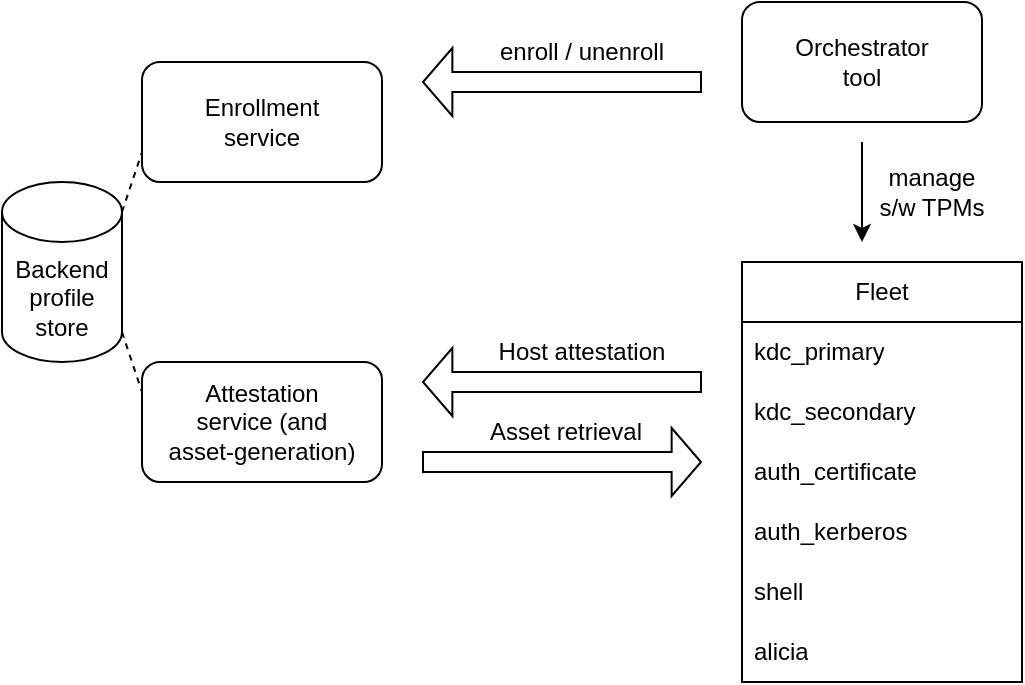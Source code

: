 <mxfile version="28.1.1">
  <diagram name="Page-1" id="QS7XU-vZpg2j_e5mMCKw">
    <mxGraphModel dx="1150" dy="933" grid="1" gridSize="10" guides="1" tooltips="1" connect="1" arrows="1" fold="1" page="1" pageScale="1" pageWidth="850" pageHeight="1100" math="0" shadow="0">
      <root>
        <mxCell id="0" />
        <mxCell id="1" parent="0" />
        <mxCell id="mH8VWEtthC-G29uqr_Kr-1" value="Fleet" style="swimlane;fontStyle=0;childLayout=stackLayout;horizontal=1;startSize=30;horizontalStack=0;resizeParent=1;resizeParentMax=0;resizeLast=0;collapsible=1;marginBottom=0;whiteSpace=wrap;html=1;" vertex="1" parent="1">
          <mxGeometry x="440" y="240" width="140" height="210" as="geometry">
            <mxRectangle x="470" y="260" width="70" height="30" as="alternateBounds" />
          </mxGeometry>
        </mxCell>
        <mxCell id="mH8VWEtthC-G29uqr_Kr-2" value="kdc_primary" style="text;strokeColor=none;fillColor=none;align=left;verticalAlign=middle;spacingLeft=4;spacingRight=4;overflow=hidden;points=[[0,0.5],[1,0.5]];portConstraint=eastwest;rotatable=0;whiteSpace=wrap;html=1;" vertex="1" parent="mH8VWEtthC-G29uqr_Kr-1">
          <mxGeometry y="30" width="140" height="30" as="geometry" />
        </mxCell>
        <mxCell id="mH8VWEtthC-G29uqr_Kr-3" value="kdc_secondary" style="text;strokeColor=none;fillColor=none;align=left;verticalAlign=middle;spacingLeft=4;spacingRight=4;overflow=hidden;points=[[0,0.5],[1,0.5]];portConstraint=eastwest;rotatable=0;whiteSpace=wrap;html=1;" vertex="1" parent="mH8VWEtthC-G29uqr_Kr-1">
          <mxGeometry y="60" width="140" height="30" as="geometry" />
        </mxCell>
        <mxCell id="mH8VWEtthC-G29uqr_Kr-5" value="auth_certificate" style="text;strokeColor=none;fillColor=none;align=left;verticalAlign=middle;spacingLeft=4;spacingRight=4;overflow=hidden;points=[[0,0.5],[1,0.5]];portConstraint=eastwest;rotatable=0;whiteSpace=wrap;html=1;" vertex="1" parent="mH8VWEtthC-G29uqr_Kr-1">
          <mxGeometry y="90" width="140" height="30" as="geometry" />
        </mxCell>
        <mxCell id="mH8VWEtthC-G29uqr_Kr-4" value="auth_kerberos" style="text;strokeColor=none;fillColor=none;align=left;verticalAlign=middle;spacingLeft=4;spacingRight=4;overflow=hidden;points=[[0,0.5],[1,0.5]];portConstraint=eastwest;rotatable=0;whiteSpace=wrap;html=1;" vertex="1" parent="mH8VWEtthC-G29uqr_Kr-1">
          <mxGeometry y="120" width="140" height="30" as="geometry" />
        </mxCell>
        <mxCell id="mH8VWEtthC-G29uqr_Kr-6" value="shell" style="text;strokeColor=none;fillColor=none;align=left;verticalAlign=middle;spacingLeft=4;spacingRight=4;overflow=hidden;points=[[0,0.5],[1,0.5]];portConstraint=eastwest;rotatable=0;whiteSpace=wrap;html=1;" vertex="1" parent="mH8VWEtthC-G29uqr_Kr-1">
          <mxGeometry y="150" width="140" height="30" as="geometry" />
        </mxCell>
        <mxCell id="mH8VWEtthC-G29uqr_Kr-7" value="alicia" style="text;strokeColor=none;fillColor=none;align=left;verticalAlign=middle;spacingLeft=4;spacingRight=4;overflow=hidden;points=[[0,0.5],[1,0.5]];portConstraint=eastwest;rotatable=0;whiteSpace=wrap;html=1;" vertex="1" parent="mH8VWEtthC-G29uqr_Kr-1">
          <mxGeometry y="180" width="140" height="30" as="geometry" />
        </mxCell>
        <mxCell id="mH8VWEtthC-G29uqr_Kr-8" value="Attestation&lt;div&gt;service (and&lt;/div&gt;&lt;div&gt;asset-generation)&lt;/div&gt;" style="rounded=1;whiteSpace=wrap;html=1;" vertex="1" parent="1">
          <mxGeometry x="140" y="290" width="120" height="60" as="geometry" />
        </mxCell>
        <mxCell id="mH8VWEtthC-G29uqr_Kr-9" value="Enrollment&lt;div&gt;service&lt;/div&gt;" style="rounded=1;whiteSpace=wrap;html=1;" vertex="1" parent="1">
          <mxGeometry x="140" y="140" width="120" height="60" as="geometry" />
        </mxCell>
        <mxCell id="mH8VWEtthC-G29uqr_Kr-11" value="Orchestrator&lt;div&gt;tool&lt;/div&gt;" style="rounded=1;whiteSpace=wrap;html=1;" vertex="1" parent="1">
          <mxGeometry x="440" y="110" width="120" height="60" as="geometry" />
        </mxCell>
        <mxCell id="mH8VWEtthC-G29uqr_Kr-12" value="Backend&lt;div&gt;profile&lt;/div&gt;&lt;div&gt;store&lt;/div&gt;" style="shape=cylinder3;whiteSpace=wrap;html=1;boundedLbl=1;backgroundOutline=1;size=15;" vertex="1" parent="1">
          <mxGeometry x="70" y="200" width="60" height="90" as="geometry" />
        </mxCell>
        <mxCell id="mH8VWEtthC-G29uqr_Kr-13" value="" style="endArrow=none;dashed=1;html=1;rounded=0;exitX=1;exitY=0;exitDx=0;exitDy=15;exitPerimeter=0;entryX=0;entryY=0.75;entryDx=0;entryDy=0;" edge="1" parent="1" source="mH8VWEtthC-G29uqr_Kr-12" target="mH8VWEtthC-G29uqr_Kr-9">
          <mxGeometry width="50" height="50" relative="1" as="geometry">
            <mxPoint x="260" y="510" as="sourcePoint" />
            <mxPoint x="100" y="190" as="targetPoint" />
          </mxGeometry>
        </mxCell>
        <mxCell id="mH8VWEtthC-G29uqr_Kr-14" value="" style="endArrow=none;dashed=1;html=1;rounded=0;exitX=1;exitY=1;exitDx=0;exitDy=-15;exitPerimeter=0;entryX=0;entryY=0.25;entryDx=0;entryDy=0;" edge="1" parent="1" source="mH8VWEtthC-G29uqr_Kr-12" target="mH8VWEtthC-G29uqr_Kr-8">
          <mxGeometry width="50" height="50" relative="1" as="geometry">
            <mxPoint x="260" y="510" as="sourcePoint" />
            <mxPoint x="310" y="460" as="targetPoint" />
          </mxGeometry>
        </mxCell>
        <mxCell id="mH8VWEtthC-G29uqr_Kr-19" value="" style="group" vertex="1" connectable="0" parent="1">
          <mxGeometry x="280" y="270" width="140" height="30" as="geometry" />
        </mxCell>
        <mxCell id="mH8VWEtthC-G29uqr_Kr-15" value="" style="shape=flexArrow;endArrow=classic;html=1;rounded=0;endWidth=23;endSize=4.56;" edge="1" parent="mH8VWEtthC-G29uqr_Kr-19">
          <mxGeometry width="50" height="50" relative="1" as="geometry">
            <mxPoint x="140" y="30" as="sourcePoint" />
            <mxPoint y="30" as="targetPoint" />
          </mxGeometry>
        </mxCell>
        <mxCell id="mH8VWEtthC-G29uqr_Kr-18" value="Host attestation" style="text;html=1;align=center;verticalAlign=middle;whiteSpace=wrap;rounded=0;" vertex="1" parent="mH8VWEtthC-G29uqr_Kr-19">
          <mxGeometry x="30" width="100" height="30" as="geometry" />
        </mxCell>
        <mxCell id="mH8VWEtthC-G29uqr_Kr-20" value="" style="group" vertex="1" connectable="0" parent="1">
          <mxGeometry x="280" y="310" width="140" height="30" as="geometry" />
        </mxCell>
        <mxCell id="mH8VWEtthC-G29uqr_Kr-21" value="" style="shape=flexArrow;endArrow=classic;html=1;rounded=0;endWidth=23;endSize=4.56;" edge="1" parent="mH8VWEtthC-G29uqr_Kr-20">
          <mxGeometry width="50" height="50" relative="1" as="geometry">
            <mxPoint y="30" as="sourcePoint" />
            <mxPoint x="140" y="30" as="targetPoint" />
          </mxGeometry>
        </mxCell>
        <mxCell id="mH8VWEtthC-G29uqr_Kr-22" value="Asset retrieval" style="text;html=1;align=center;verticalAlign=middle;whiteSpace=wrap;rounded=0;" vertex="1" parent="mH8VWEtthC-G29uqr_Kr-20">
          <mxGeometry x="22" width="100" height="30" as="geometry" />
        </mxCell>
        <mxCell id="mH8VWEtthC-G29uqr_Kr-23" value="" style="group" vertex="1" connectable="0" parent="1">
          <mxGeometry x="280" y="120" width="140" height="30" as="geometry" />
        </mxCell>
        <mxCell id="mH8VWEtthC-G29uqr_Kr-24" value="" style="shape=flexArrow;endArrow=classic;html=1;rounded=0;endWidth=23;endSize=4.56;" edge="1" parent="mH8VWEtthC-G29uqr_Kr-23">
          <mxGeometry width="50" height="50" relative="1" as="geometry">
            <mxPoint x="140" y="30" as="sourcePoint" />
            <mxPoint y="30" as="targetPoint" />
          </mxGeometry>
        </mxCell>
        <mxCell id="mH8VWEtthC-G29uqr_Kr-25" value="enroll / unenroll" style="text;html=1;align=center;verticalAlign=middle;whiteSpace=wrap;rounded=0;" vertex="1" parent="mH8VWEtthC-G29uqr_Kr-23">
          <mxGeometry x="30" width="100" height="30" as="geometry" />
        </mxCell>
        <mxCell id="mH8VWEtthC-G29uqr_Kr-28" value="" style="endArrow=classic;html=1;rounded=0;" edge="1" parent="1">
          <mxGeometry width="50" height="50" relative="1" as="geometry">
            <mxPoint x="500" y="180" as="sourcePoint" />
            <mxPoint x="500" y="230" as="targetPoint" />
          </mxGeometry>
        </mxCell>
        <mxCell id="mH8VWEtthC-G29uqr_Kr-29" value="manage&lt;br&gt;s/w TPMs" style="text;html=1;align=center;verticalAlign=middle;whiteSpace=wrap;rounded=0;" vertex="1" parent="1">
          <mxGeometry x="500" y="190" width="70" height="30" as="geometry" />
        </mxCell>
      </root>
    </mxGraphModel>
  </diagram>
</mxfile>
